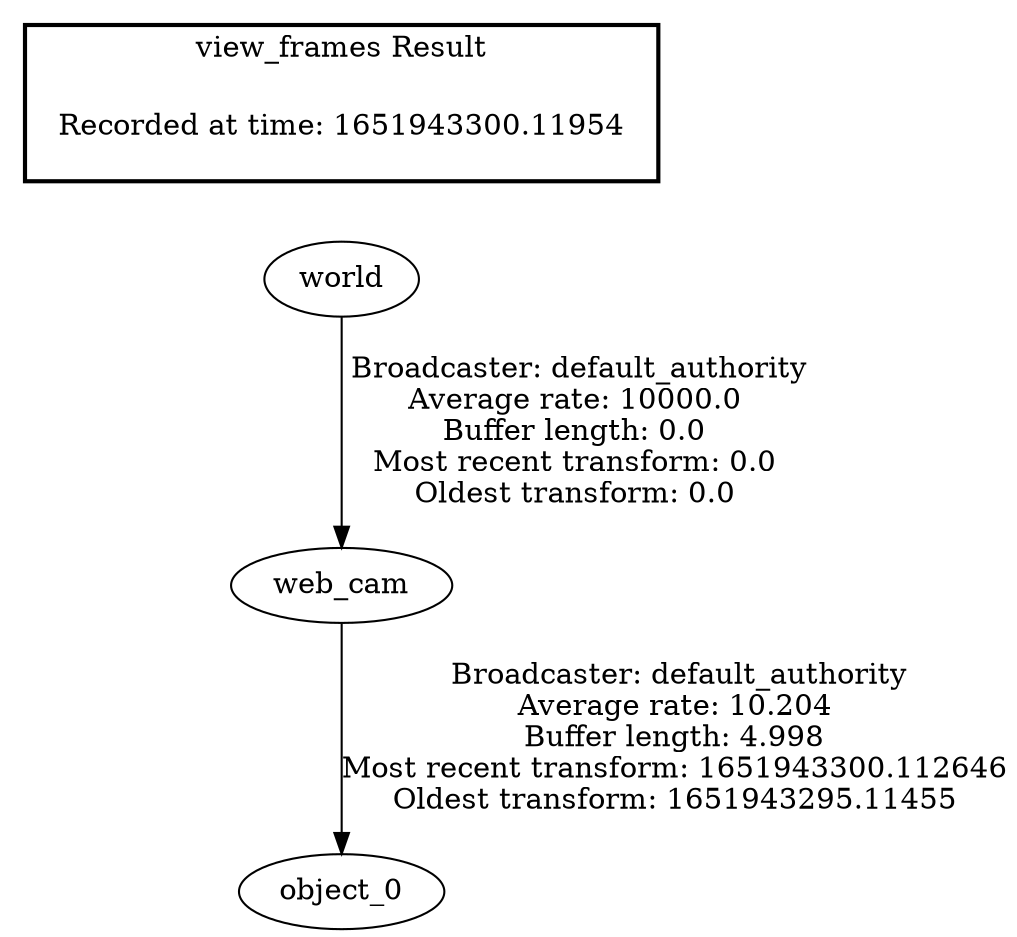 digraph G {
"world" -> "web_cam"[label=" Broadcaster: default_authority\nAverage rate: 10000.0\nBuffer length: 0.0\nMost recent transform: 0.0\nOldest transform: 0.0\n"];
"web_cam" -> "object_0"[label=" Broadcaster: default_authority\nAverage rate: 10.204\nBuffer length: 4.998\nMost recent transform: 1651943300.112646\nOldest transform: 1651943295.11455\n"];
edge [style=invis];
 subgraph cluster_legend { style=bold; color=black; label ="view_frames Result";
"Recorded at time: 1651943300.11954"[ shape=plaintext ] ;
}->"world";
}
